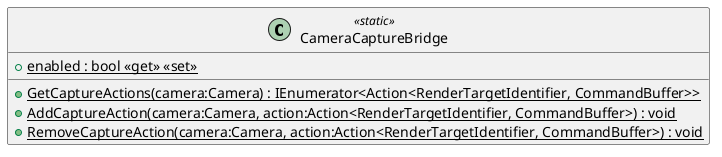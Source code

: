 @startuml
class CameraCaptureBridge <<static>> {
    + {static} enabled : bool <<get>> <<set>>
    + {static} GetCaptureActions(camera:Camera) : IEnumerator<Action<RenderTargetIdentifier, CommandBuffer>>
    + {static} AddCaptureAction(camera:Camera, action:Action<RenderTargetIdentifier, CommandBuffer>) : void
    + {static} RemoveCaptureAction(camera:Camera, action:Action<RenderTargetIdentifier, CommandBuffer>) : void
}
@enduml
